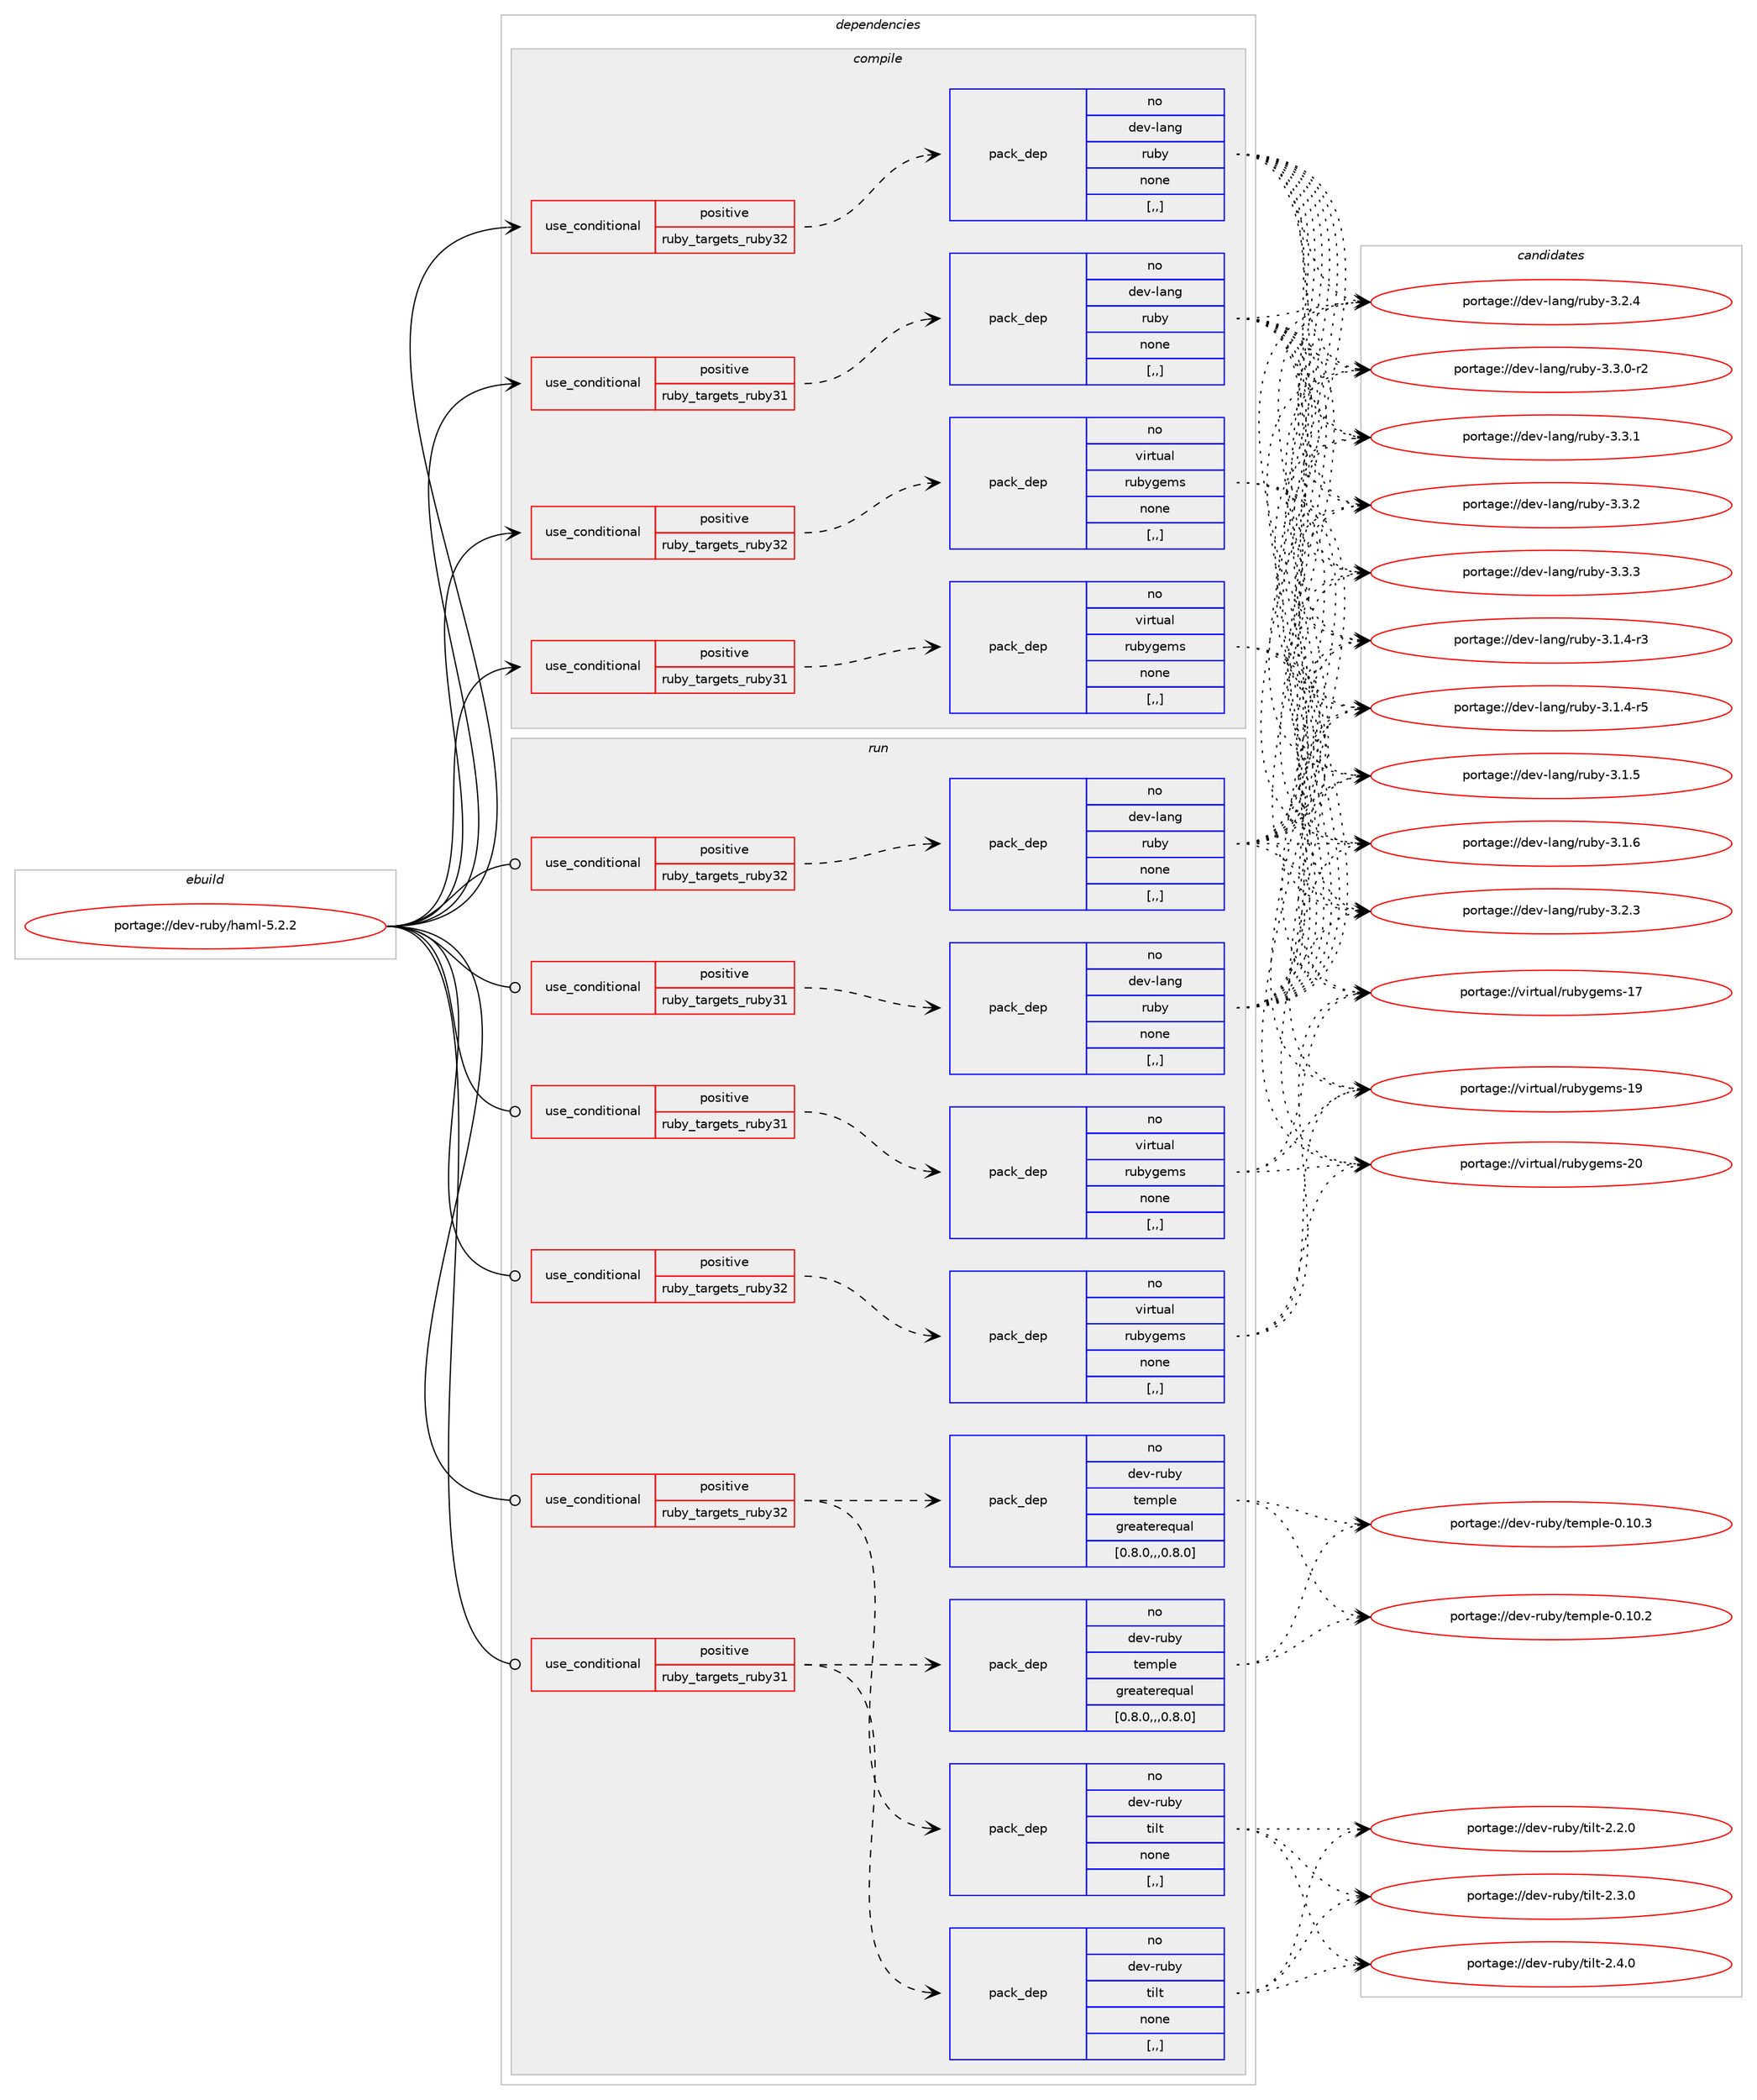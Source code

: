 digraph prolog {

# *************
# Graph options
# *************

newrank=true;
concentrate=true;
compound=true;
graph [rankdir=LR,fontname=Helvetica,fontsize=10,ranksep=1.5];#, ranksep=2.5, nodesep=0.2];
edge  [arrowhead=vee];
node  [fontname=Helvetica,fontsize=10];

# **********
# The ebuild
# **********

subgraph cluster_leftcol {
color=gray;
rank=same;
label=<<i>ebuild</i>>;
id [label="portage://dev-ruby/haml-5.2.2", color=red, width=4, href="../dev-ruby/haml-5.2.2.svg"];
}

# ****************
# The dependencies
# ****************

subgraph cluster_midcol {
color=gray;
label=<<i>dependencies</i>>;
subgraph cluster_compile {
fillcolor="#eeeeee";
style=filled;
label=<<i>compile</i>>;
subgraph cond47238 {
dependency181526 [label=<<TABLE BORDER="0" CELLBORDER="1" CELLSPACING="0" CELLPADDING="4"><TR><TD ROWSPAN="3" CELLPADDING="10">use_conditional</TD></TR><TR><TD>positive</TD></TR><TR><TD>ruby_targets_ruby31</TD></TR></TABLE>>, shape=none, color=red];
subgraph pack132991 {
dependency181527 [label=<<TABLE BORDER="0" CELLBORDER="1" CELLSPACING="0" CELLPADDING="4" WIDTH="220"><TR><TD ROWSPAN="6" CELLPADDING="30">pack_dep</TD></TR><TR><TD WIDTH="110">no</TD></TR><TR><TD>dev-lang</TD></TR><TR><TD>ruby</TD></TR><TR><TD>none</TD></TR><TR><TD>[,,]</TD></TR></TABLE>>, shape=none, color=blue];
}
dependency181526:e -> dependency181527:w [weight=20,style="dashed",arrowhead="vee"];
}
id:e -> dependency181526:w [weight=20,style="solid",arrowhead="vee"];
subgraph cond47239 {
dependency181528 [label=<<TABLE BORDER="0" CELLBORDER="1" CELLSPACING="0" CELLPADDING="4"><TR><TD ROWSPAN="3" CELLPADDING="10">use_conditional</TD></TR><TR><TD>positive</TD></TR><TR><TD>ruby_targets_ruby31</TD></TR></TABLE>>, shape=none, color=red];
subgraph pack132992 {
dependency181529 [label=<<TABLE BORDER="0" CELLBORDER="1" CELLSPACING="0" CELLPADDING="4" WIDTH="220"><TR><TD ROWSPAN="6" CELLPADDING="30">pack_dep</TD></TR><TR><TD WIDTH="110">no</TD></TR><TR><TD>virtual</TD></TR><TR><TD>rubygems</TD></TR><TR><TD>none</TD></TR><TR><TD>[,,]</TD></TR></TABLE>>, shape=none, color=blue];
}
dependency181528:e -> dependency181529:w [weight=20,style="dashed",arrowhead="vee"];
}
id:e -> dependency181528:w [weight=20,style="solid",arrowhead="vee"];
subgraph cond47240 {
dependency181530 [label=<<TABLE BORDER="0" CELLBORDER="1" CELLSPACING="0" CELLPADDING="4"><TR><TD ROWSPAN="3" CELLPADDING="10">use_conditional</TD></TR><TR><TD>positive</TD></TR><TR><TD>ruby_targets_ruby32</TD></TR></TABLE>>, shape=none, color=red];
subgraph pack132993 {
dependency181531 [label=<<TABLE BORDER="0" CELLBORDER="1" CELLSPACING="0" CELLPADDING="4" WIDTH="220"><TR><TD ROWSPAN="6" CELLPADDING="30">pack_dep</TD></TR><TR><TD WIDTH="110">no</TD></TR><TR><TD>dev-lang</TD></TR><TR><TD>ruby</TD></TR><TR><TD>none</TD></TR><TR><TD>[,,]</TD></TR></TABLE>>, shape=none, color=blue];
}
dependency181530:e -> dependency181531:w [weight=20,style="dashed",arrowhead="vee"];
}
id:e -> dependency181530:w [weight=20,style="solid",arrowhead="vee"];
subgraph cond47241 {
dependency181532 [label=<<TABLE BORDER="0" CELLBORDER="1" CELLSPACING="0" CELLPADDING="4"><TR><TD ROWSPAN="3" CELLPADDING="10">use_conditional</TD></TR><TR><TD>positive</TD></TR><TR><TD>ruby_targets_ruby32</TD></TR></TABLE>>, shape=none, color=red];
subgraph pack132994 {
dependency181533 [label=<<TABLE BORDER="0" CELLBORDER="1" CELLSPACING="0" CELLPADDING="4" WIDTH="220"><TR><TD ROWSPAN="6" CELLPADDING="30">pack_dep</TD></TR><TR><TD WIDTH="110">no</TD></TR><TR><TD>virtual</TD></TR><TR><TD>rubygems</TD></TR><TR><TD>none</TD></TR><TR><TD>[,,]</TD></TR></TABLE>>, shape=none, color=blue];
}
dependency181532:e -> dependency181533:w [weight=20,style="dashed",arrowhead="vee"];
}
id:e -> dependency181532:w [weight=20,style="solid",arrowhead="vee"];
}
subgraph cluster_compileandrun {
fillcolor="#eeeeee";
style=filled;
label=<<i>compile and run</i>>;
}
subgraph cluster_run {
fillcolor="#eeeeee";
style=filled;
label=<<i>run</i>>;
subgraph cond47242 {
dependency181534 [label=<<TABLE BORDER="0" CELLBORDER="1" CELLSPACING="0" CELLPADDING="4"><TR><TD ROWSPAN="3" CELLPADDING="10">use_conditional</TD></TR><TR><TD>positive</TD></TR><TR><TD>ruby_targets_ruby31</TD></TR></TABLE>>, shape=none, color=red];
subgraph pack132995 {
dependency181535 [label=<<TABLE BORDER="0" CELLBORDER="1" CELLSPACING="0" CELLPADDING="4" WIDTH="220"><TR><TD ROWSPAN="6" CELLPADDING="30">pack_dep</TD></TR><TR><TD WIDTH="110">no</TD></TR><TR><TD>dev-lang</TD></TR><TR><TD>ruby</TD></TR><TR><TD>none</TD></TR><TR><TD>[,,]</TD></TR></TABLE>>, shape=none, color=blue];
}
dependency181534:e -> dependency181535:w [weight=20,style="dashed",arrowhead="vee"];
}
id:e -> dependency181534:w [weight=20,style="solid",arrowhead="odot"];
subgraph cond47243 {
dependency181536 [label=<<TABLE BORDER="0" CELLBORDER="1" CELLSPACING="0" CELLPADDING="4"><TR><TD ROWSPAN="3" CELLPADDING="10">use_conditional</TD></TR><TR><TD>positive</TD></TR><TR><TD>ruby_targets_ruby31</TD></TR></TABLE>>, shape=none, color=red];
subgraph pack132996 {
dependency181537 [label=<<TABLE BORDER="0" CELLBORDER="1" CELLSPACING="0" CELLPADDING="4" WIDTH="220"><TR><TD ROWSPAN="6" CELLPADDING="30">pack_dep</TD></TR><TR><TD WIDTH="110">no</TD></TR><TR><TD>dev-ruby</TD></TR><TR><TD>temple</TD></TR><TR><TD>greaterequal</TD></TR><TR><TD>[0.8.0,,,0.8.0]</TD></TR></TABLE>>, shape=none, color=blue];
}
dependency181536:e -> dependency181537:w [weight=20,style="dashed",arrowhead="vee"];
subgraph pack132997 {
dependency181538 [label=<<TABLE BORDER="0" CELLBORDER="1" CELLSPACING="0" CELLPADDING="4" WIDTH="220"><TR><TD ROWSPAN="6" CELLPADDING="30">pack_dep</TD></TR><TR><TD WIDTH="110">no</TD></TR><TR><TD>dev-ruby</TD></TR><TR><TD>tilt</TD></TR><TR><TD>none</TD></TR><TR><TD>[,,]</TD></TR></TABLE>>, shape=none, color=blue];
}
dependency181536:e -> dependency181538:w [weight=20,style="dashed",arrowhead="vee"];
}
id:e -> dependency181536:w [weight=20,style="solid",arrowhead="odot"];
subgraph cond47244 {
dependency181539 [label=<<TABLE BORDER="0" CELLBORDER="1" CELLSPACING="0" CELLPADDING="4"><TR><TD ROWSPAN="3" CELLPADDING="10">use_conditional</TD></TR><TR><TD>positive</TD></TR><TR><TD>ruby_targets_ruby31</TD></TR></TABLE>>, shape=none, color=red];
subgraph pack132998 {
dependency181540 [label=<<TABLE BORDER="0" CELLBORDER="1" CELLSPACING="0" CELLPADDING="4" WIDTH="220"><TR><TD ROWSPAN="6" CELLPADDING="30">pack_dep</TD></TR><TR><TD WIDTH="110">no</TD></TR><TR><TD>virtual</TD></TR><TR><TD>rubygems</TD></TR><TR><TD>none</TD></TR><TR><TD>[,,]</TD></TR></TABLE>>, shape=none, color=blue];
}
dependency181539:e -> dependency181540:w [weight=20,style="dashed",arrowhead="vee"];
}
id:e -> dependency181539:w [weight=20,style="solid",arrowhead="odot"];
subgraph cond47245 {
dependency181541 [label=<<TABLE BORDER="0" CELLBORDER="1" CELLSPACING="0" CELLPADDING="4"><TR><TD ROWSPAN="3" CELLPADDING="10">use_conditional</TD></TR><TR><TD>positive</TD></TR><TR><TD>ruby_targets_ruby32</TD></TR></TABLE>>, shape=none, color=red];
subgraph pack132999 {
dependency181542 [label=<<TABLE BORDER="0" CELLBORDER="1" CELLSPACING="0" CELLPADDING="4" WIDTH="220"><TR><TD ROWSPAN="6" CELLPADDING="30">pack_dep</TD></TR><TR><TD WIDTH="110">no</TD></TR><TR><TD>dev-lang</TD></TR><TR><TD>ruby</TD></TR><TR><TD>none</TD></TR><TR><TD>[,,]</TD></TR></TABLE>>, shape=none, color=blue];
}
dependency181541:e -> dependency181542:w [weight=20,style="dashed",arrowhead="vee"];
}
id:e -> dependency181541:w [weight=20,style="solid",arrowhead="odot"];
subgraph cond47246 {
dependency181543 [label=<<TABLE BORDER="0" CELLBORDER="1" CELLSPACING="0" CELLPADDING="4"><TR><TD ROWSPAN="3" CELLPADDING="10">use_conditional</TD></TR><TR><TD>positive</TD></TR><TR><TD>ruby_targets_ruby32</TD></TR></TABLE>>, shape=none, color=red];
subgraph pack133000 {
dependency181544 [label=<<TABLE BORDER="0" CELLBORDER="1" CELLSPACING="0" CELLPADDING="4" WIDTH="220"><TR><TD ROWSPAN="6" CELLPADDING="30">pack_dep</TD></TR><TR><TD WIDTH="110">no</TD></TR><TR><TD>dev-ruby</TD></TR><TR><TD>temple</TD></TR><TR><TD>greaterequal</TD></TR><TR><TD>[0.8.0,,,0.8.0]</TD></TR></TABLE>>, shape=none, color=blue];
}
dependency181543:e -> dependency181544:w [weight=20,style="dashed",arrowhead="vee"];
subgraph pack133001 {
dependency181545 [label=<<TABLE BORDER="0" CELLBORDER="1" CELLSPACING="0" CELLPADDING="4" WIDTH="220"><TR><TD ROWSPAN="6" CELLPADDING="30">pack_dep</TD></TR><TR><TD WIDTH="110">no</TD></TR><TR><TD>dev-ruby</TD></TR><TR><TD>tilt</TD></TR><TR><TD>none</TD></TR><TR><TD>[,,]</TD></TR></TABLE>>, shape=none, color=blue];
}
dependency181543:e -> dependency181545:w [weight=20,style="dashed",arrowhead="vee"];
}
id:e -> dependency181543:w [weight=20,style="solid",arrowhead="odot"];
subgraph cond47247 {
dependency181546 [label=<<TABLE BORDER="0" CELLBORDER="1" CELLSPACING="0" CELLPADDING="4"><TR><TD ROWSPAN="3" CELLPADDING="10">use_conditional</TD></TR><TR><TD>positive</TD></TR><TR><TD>ruby_targets_ruby32</TD></TR></TABLE>>, shape=none, color=red];
subgraph pack133002 {
dependency181547 [label=<<TABLE BORDER="0" CELLBORDER="1" CELLSPACING="0" CELLPADDING="4" WIDTH="220"><TR><TD ROWSPAN="6" CELLPADDING="30">pack_dep</TD></TR><TR><TD WIDTH="110">no</TD></TR><TR><TD>virtual</TD></TR><TR><TD>rubygems</TD></TR><TR><TD>none</TD></TR><TR><TD>[,,]</TD></TR></TABLE>>, shape=none, color=blue];
}
dependency181546:e -> dependency181547:w [weight=20,style="dashed",arrowhead="vee"];
}
id:e -> dependency181546:w [weight=20,style="solid",arrowhead="odot"];
}
}

# **************
# The candidates
# **************

subgraph cluster_choices {
rank=same;
color=gray;
label=<<i>candidates</i>>;

subgraph choice132991 {
color=black;
nodesep=1;
choice100101118451089711010347114117981214551464946524511451 [label="portage://dev-lang/ruby-3.1.4-r3", color=red, width=4,href="../dev-lang/ruby-3.1.4-r3.svg"];
choice100101118451089711010347114117981214551464946524511453 [label="portage://dev-lang/ruby-3.1.4-r5", color=red, width=4,href="../dev-lang/ruby-3.1.4-r5.svg"];
choice10010111845108971101034711411798121455146494653 [label="portage://dev-lang/ruby-3.1.5", color=red, width=4,href="../dev-lang/ruby-3.1.5.svg"];
choice10010111845108971101034711411798121455146494654 [label="portage://dev-lang/ruby-3.1.6", color=red, width=4,href="../dev-lang/ruby-3.1.6.svg"];
choice10010111845108971101034711411798121455146504651 [label="portage://dev-lang/ruby-3.2.3", color=red, width=4,href="../dev-lang/ruby-3.2.3.svg"];
choice10010111845108971101034711411798121455146504652 [label="portage://dev-lang/ruby-3.2.4", color=red, width=4,href="../dev-lang/ruby-3.2.4.svg"];
choice100101118451089711010347114117981214551465146484511450 [label="portage://dev-lang/ruby-3.3.0-r2", color=red, width=4,href="../dev-lang/ruby-3.3.0-r2.svg"];
choice10010111845108971101034711411798121455146514649 [label="portage://dev-lang/ruby-3.3.1", color=red, width=4,href="../dev-lang/ruby-3.3.1.svg"];
choice10010111845108971101034711411798121455146514650 [label="portage://dev-lang/ruby-3.3.2", color=red, width=4,href="../dev-lang/ruby-3.3.2.svg"];
choice10010111845108971101034711411798121455146514651 [label="portage://dev-lang/ruby-3.3.3", color=red, width=4,href="../dev-lang/ruby-3.3.3.svg"];
dependency181527:e -> choice100101118451089711010347114117981214551464946524511451:w [style=dotted,weight="100"];
dependency181527:e -> choice100101118451089711010347114117981214551464946524511453:w [style=dotted,weight="100"];
dependency181527:e -> choice10010111845108971101034711411798121455146494653:w [style=dotted,weight="100"];
dependency181527:e -> choice10010111845108971101034711411798121455146494654:w [style=dotted,weight="100"];
dependency181527:e -> choice10010111845108971101034711411798121455146504651:w [style=dotted,weight="100"];
dependency181527:e -> choice10010111845108971101034711411798121455146504652:w [style=dotted,weight="100"];
dependency181527:e -> choice100101118451089711010347114117981214551465146484511450:w [style=dotted,weight="100"];
dependency181527:e -> choice10010111845108971101034711411798121455146514649:w [style=dotted,weight="100"];
dependency181527:e -> choice10010111845108971101034711411798121455146514650:w [style=dotted,weight="100"];
dependency181527:e -> choice10010111845108971101034711411798121455146514651:w [style=dotted,weight="100"];
}
subgraph choice132992 {
color=black;
nodesep=1;
choice118105114116117971084711411798121103101109115454955 [label="portage://virtual/rubygems-17", color=red, width=4,href="../virtual/rubygems-17.svg"];
choice118105114116117971084711411798121103101109115454957 [label="portage://virtual/rubygems-19", color=red, width=4,href="../virtual/rubygems-19.svg"];
choice118105114116117971084711411798121103101109115455048 [label="portage://virtual/rubygems-20", color=red, width=4,href="../virtual/rubygems-20.svg"];
dependency181529:e -> choice118105114116117971084711411798121103101109115454955:w [style=dotted,weight="100"];
dependency181529:e -> choice118105114116117971084711411798121103101109115454957:w [style=dotted,weight="100"];
dependency181529:e -> choice118105114116117971084711411798121103101109115455048:w [style=dotted,weight="100"];
}
subgraph choice132993 {
color=black;
nodesep=1;
choice100101118451089711010347114117981214551464946524511451 [label="portage://dev-lang/ruby-3.1.4-r3", color=red, width=4,href="../dev-lang/ruby-3.1.4-r3.svg"];
choice100101118451089711010347114117981214551464946524511453 [label="portage://dev-lang/ruby-3.1.4-r5", color=red, width=4,href="../dev-lang/ruby-3.1.4-r5.svg"];
choice10010111845108971101034711411798121455146494653 [label="portage://dev-lang/ruby-3.1.5", color=red, width=4,href="../dev-lang/ruby-3.1.5.svg"];
choice10010111845108971101034711411798121455146494654 [label="portage://dev-lang/ruby-3.1.6", color=red, width=4,href="../dev-lang/ruby-3.1.6.svg"];
choice10010111845108971101034711411798121455146504651 [label="portage://dev-lang/ruby-3.2.3", color=red, width=4,href="../dev-lang/ruby-3.2.3.svg"];
choice10010111845108971101034711411798121455146504652 [label="portage://dev-lang/ruby-3.2.4", color=red, width=4,href="../dev-lang/ruby-3.2.4.svg"];
choice100101118451089711010347114117981214551465146484511450 [label="portage://dev-lang/ruby-3.3.0-r2", color=red, width=4,href="../dev-lang/ruby-3.3.0-r2.svg"];
choice10010111845108971101034711411798121455146514649 [label="portage://dev-lang/ruby-3.3.1", color=red, width=4,href="../dev-lang/ruby-3.3.1.svg"];
choice10010111845108971101034711411798121455146514650 [label="portage://dev-lang/ruby-3.3.2", color=red, width=4,href="../dev-lang/ruby-3.3.2.svg"];
choice10010111845108971101034711411798121455146514651 [label="portage://dev-lang/ruby-3.3.3", color=red, width=4,href="../dev-lang/ruby-3.3.3.svg"];
dependency181531:e -> choice100101118451089711010347114117981214551464946524511451:w [style=dotted,weight="100"];
dependency181531:e -> choice100101118451089711010347114117981214551464946524511453:w [style=dotted,weight="100"];
dependency181531:e -> choice10010111845108971101034711411798121455146494653:w [style=dotted,weight="100"];
dependency181531:e -> choice10010111845108971101034711411798121455146494654:w [style=dotted,weight="100"];
dependency181531:e -> choice10010111845108971101034711411798121455146504651:w [style=dotted,weight="100"];
dependency181531:e -> choice10010111845108971101034711411798121455146504652:w [style=dotted,weight="100"];
dependency181531:e -> choice100101118451089711010347114117981214551465146484511450:w [style=dotted,weight="100"];
dependency181531:e -> choice10010111845108971101034711411798121455146514649:w [style=dotted,weight="100"];
dependency181531:e -> choice10010111845108971101034711411798121455146514650:w [style=dotted,weight="100"];
dependency181531:e -> choice10010111845108971101034711411798121455146514651:w [style=dotted,weight="100"];
}
subgraph choice132994 {
color=black;
nodesep=1;
choice118105114116117971084711411798121103101109115454955 [label="portage://virtual/rubygems-17", color=red, width=4,href="../virtual/rubygems-17.svg"];
choice118105114116117971084711411798121103101109115454957 [label="portage://virtual/rubygems-19", color=red, width=4,href="../virtual/rubygems-19.svg"];
choice118105114116117971084711411798121103101109115455048 [label="portage://virtual/rubygems-20", color=red, width=4,href="../virtual/rubygems-20.svg"];
dependency181533:e -> choice118105114116117971084711411798121103101109115454955:w [style=dotted,weight="100"];
dependency181533:e -> choice118105114116117971084711411798121103101109115454957:w [style=dotted,weight="100"];
dependency181533:e -> choice118105114116117971084711411798121103101109115455048:w [style=dotted,weight="100"];
}
subgraph choice132995 {
color=black;
nodesep=1;
choice100101118451089711010347114117981214551464946524511451 [label="portage://dev-lang/ruby-3.1.4-r3", color=red, width=4,href="../dev-lang/ruby-3.1.4-r3.svg"];
choice100101118451089711010347114117981214551464946524511453 [label="portage://dev-lang/ruby-3.1.4-r5", color=red, width=4,href="../dev-lang/ruby-3.1.4-r5.svg"];
choice10010111845108971101034711411798121455146494653 [label="portage://dev-lang/ruby-3.1.5", color=red, width=4,href="../dev-lang/ruby-3.1.5.svg"];
choice10010111845108971101034711411798121455146494654 [label="portage://dev-lang/ruby-3.1.6", color=red, width=4,href="../dev-lang/ruby-3.1.6.svg"];
choice10010111845108971101034711411798121455146504651 [label="portage://dev-lang/ruby-3.2.3", color=red, width=4,href="../dev-lang/ruby-3.2.3.svg"];
choice10010111845108971101034711411798121455146504652 [label="portage://dev-lang/ruby-3.2.4", color=red, width=4,href="../dev-lang/ruby-3.2.4.svg"];
choice100101118451089711010347114117981214551465146484511450 [label="portage://dev-lang/ruby-3.3.0-r2", color=red, width=4,href="../dev-lang/ruby-3.3.0-r2.svg"];
choice10010111845108971101034711411798121455146514649 [label="portage://dev-lang/ruby-3.3.1", color=red, width=4,href="../dev-lang/ruby-3.3.1.svg"];
choice10010111845108971101034711411798121455146514650 [label="portage://dev-lang/ruby-3.3.2", color=red, width=4,href="../dev-lang/ruby-3.3.2.svg"];
choice10010111845108971101034711411798121455146514651 [label="portage://dev-lang/ruby-3.3.3", color=red, width=4,href="../dev-lang/ruby-3.3.3.svg"];
dependency181535:e -> choice100101118451089711010347114117981214551464946524511451:w [style=dotted,weight="100"];
dependency181535:e -> choice100101118451089711010347114117981214551464946524511453:w [style=dotted,weight="100"];
dependency181535:e -> choice10010111845108971101034711411798121455146494653:w [style=dotted,weight="100"];
dependency181535:e -> choice10010111845108971101034711411798121455146494654:w [style=dotted,weight="100"];
dependency181535:e -> choice10010111845108971101034711411798121455146504651:w [style=dotted,weight="100"];
dependency181535:e -> choice10010111845108971101034711411798121455146504652:w [style=dotted,weight="100"];
dependency181535:e -> choice100101118451089711010347114117981214551465146484511450:w [style=dotted,weight="100"];
dependency181535:e -> choice10010111845108971101034711411798121455146514649:w [style=dotted,weight="100"];
dependency181535:e -> choice10010111845108971101034711411798121455146514650:w [style=dotted,weight="100"];
dependency181535:e -> choice10010111845108971101034711411798121455146514651:w [style=dotted,weight="100"];
}
subgraph choice132996 {
color=black;
nodesep=1;
choice10010111845114117981214711610110911210810145484649484650 [label="portage://dev-ruby/temple-0.10.2", color=red, width=4,href="../dev-ruby/temple-0.10.2.svg"];
choice10010111845114117981214711610110911210810145484649484651 [label="portage://dev-ruby/temple-0.10.3", color=red, width=4,href="../dev-ruby/temple-0.10.3.svg"];
dependency181537:e -> choice10010111845114117981214711610110911210810145484649484650:w [style=dotted,weight="100"];
dependency181537:e -> choice10010111845114117981214711610110911210810145484649484651:w [style=dotted,weight="100"];
}
subgraph choice132997 {
color=black;
nodesep=1;
choice100101118451141179812147116105108116455046504648 [label="portage://dev-ruby/tilt-2.2.0", color=red, width=4,href="../dev-ruby/tilt-2.2.0.svg"];
choice100101118451141179812147116105108116455046514648 [label="portage://dev-ruby/tilt-2.3.0", color=red, width=4,href="../dev-ruby/tilt-2.3.0.svg"];
choice100101118451141179812147116105108116455046524648 [label="portage://dev-ruby/tilt-2.4.0", color=red, width=4,href="../dev-ruby/tilt-2.4.0.svg"];
dependency181538:e -> choice100101118451141179812147116105108116455046504648:w [style=dotted,weight="100"];
dependency181538:e -> choice100101118451141179812147116105108116455046514648:w [style=dotted,weight="100"];
dependency181538:e -> choice100101118451141179812147116105108116455046524648:w [style=dotted,weight="100"];
}
subgraph choice132998 {
color=black;
nodesep=1;
choice118105114116117971084711411798121103101109115454955 [label="portage://virtual/rubygems-17", color=red, width=4,href="../virtual/rubygems-17.svg"];
choice118105114116117971084711411798121103101109115454957 [label="portage://virtual/rubygems-19", color=red, width=4,href="../virtual/rubygems-19.svg"];
choice118105114116117971084711411798121103101109115455048 [label="portage://virtual/rubygems-20", color=red, width=4,href="../virtual/rubygems-20.svg"];
dependency181540:e -> choice118105114116117971084711411798121103101109115454955:w [style=dotted,weight="100"];
dependency181540:e -> choice118105114116117971084711411798121103101109115454957:w [style=dotted,weight="100"];
dependency181540:e -> choice118105114116117971084711411798121103101109115455048:w [style=dotted,weight="100"];
}
subgraph choice132999 {
color=black;
nodesep=1;
choice100101118451089711010347114117981214551464946524511451 [label="portage://dev-lang/ruby-3.1.4-r3", color=red, width=4,href="../dev-lang/ruby-3.1.4-r3.svg"];
choice100101118451089711010347114117981214551464946524511453 [label="portage://dev-lang/ruby-3.1.4-r5", color=red, width=4,href="../dev-lang/ruby-3.1.4-r5.svg"];
choice10010111845108971101034711411798121455146494653 [label="portage://dev-lang/ruby-3.1.5", color=red, width=4,href="../dev-lang/ruby-3.1.5.svg"];
choice10010111845108971101034711411798121455146494654 [label="portage://dev-lang/ruby-3.1.6", color=red, width=4,href="../dev-lang/ruby-3.1.6.svg"];
choice10010111845108971101034711411798121455146504651 [label="portage://dev-lang/ruby-3.2.3", color=red, width=4,href="../dev-lang/ruby-3.2.3.svg"];
choice10010111845108971101034711411798121455146504652 [label="portage://dev-lang/ruby-3.2.4", color=red, width=4,href="../dev-lang/ruby-3.2.4.svg"];
choice100101118451089711010347114117981214551465146484511450 [label="portage://dev-lang/ruby-3.3.0-r2", color=red, width=4,href="../dev-lang/ruby-3.3.0-r2.svg"];
choice10010111845108971101034711411798121455146514649 [label="portage://dev-lang/ruby-3.3.1", color=red, width=4,href="../dev-lang/ruby-3.3.1.svg"];
choice10010111845108971101034711411798121455146514650 [label="portage://dev-lang/ruby-3.3.2", color=red, width=4,href="../dev-lang/ruby-3.3.2.svg"];
choice10010111845108971101034711411798121455146514651 [label="portage://dev-lang/ruby-3.3.3", color=red, width=4,href="../dev-lang/ruby-3.3.3.svg"];
dependency181542:e -> choice100101118451089711010347114117981214551464946524511451:w [style=dotted,weight="100"];
dependency181542:e -> choice100101118451089711010347114117981214551464946524511453:w [style=dotted,weight="100"];
dependency181542:e -> choice10010111845108971101034711411798121455146494653:w [style=dotted,weight="100"];
dependency181542:e -> choice10010111845108971101034711411798121455146494654:w [style=dotted,weight="100"];
dependency181542:e -> choice10010111845108971101034711411798121455146504651:w [style=dotted,weight="100"];
dependency181542:e -> choice10010111845108971101034711411798121455146504652:w [style=dotted,weight="100"];
dependency181542:e -> choice100101118451089711010347114117981214551465146484511450:w [style=dotted,weight="100"];
dependency181542:e -> choice10010111845108971101034711411798121455146514649:w [style=dotted,weight="100"];
dependency181542:e -> choice10010111845108971101034711411798121455146514650:w [style=dotted,weight="100"];
dependency181542:e -> choice10010111845108971101034711411798121455146514651:w [style=dotted,weight="100"];
}
subgraph choice133000 {
color=black;
nodesep=1;
choice10010111845114117981214711610110911210810145484649484650 [label="portage://dev-ruby/temple-0.10.2", color=red, width=4,href="../dev-ruby/temple-0.10.2.svg"];
choice10010111845114117981214711610110911210810145484649484651 [label="portage://dev-ruby/temple-0.10.3", color=red, width=4,href="../dev-ruby/temple-0.10.3.svg"];
dependency181544:e -> choice10010111845114117981214711610110911210810145484649484650:w [style=dotted,weight="100"];
dependency181544:e -> choice10010111845114117981214711610110911210810145484649484651:w [style=dotted,weight="100"];
}
subgraph choice133001 {
color=black;
nodesep=1;
choice100101118451141179812147116105108116455046504648 [label="portage://dev-ruby/tilt-2.2.0", color=red, width=4,href="../dev-ruby/tilt-2.2.0.svg"];
choice100101118451141179812147116105108116455046514648 [label="portage://dev-ruby/tilt-2.3.0", color=red, width=4,href="../dev-ruby/tilt-2.3.0.svg"];
choice100101118451141179812147116105108116455046524648 [label="portage://dev-ruby/tilt-2.4.0", color=red, width=4,href="../dev-ruby/tilt-2.4.0.svg"];
dependency181545:e -> choice100101118451141179812147116105108116455046504648:w [style=dotted,weight="100"];
dependency181545:e -> choice100101118451141179812147116105108116455046514648:w [style=dotted,weight="100"];
dependency181545:e -> choice100101118451141179812147116105108116455046524648:w [style=dotted,weight="100"];
}
subgraph choice133002 {
color=black;
nodesep=1;
choice118105114116117971084711411798121103101109115454955 [label="portage://virtual/rubygems-17", color=red, width=4,href="../virtual/rubygems-17.svg"];
choice118105114116117971084711411798121103101109115454957 [label="portage://virtual/rubygems-19", color=red, width=4,href="../virtual/rubygems-19.svg"];
choice118105114116117971084711411798121103101109115455048 [label="portage://virtual/rubygems-20", color=red, width=4,href="../virtual/rubygems-20.svg"];
dependency181547:e -> choice118105114116117971084711411798121103101109115454955:w [style=dotted,weight="100"];
dependency181547:e -> choice118105114116117971084711411798121103101109115454957:w [style=dotted,weight="100"];
dependency181547:e -> choice118105114116117971084711411798121103101109115455048:w [style=dotted,weight="100"];
}
}

}
